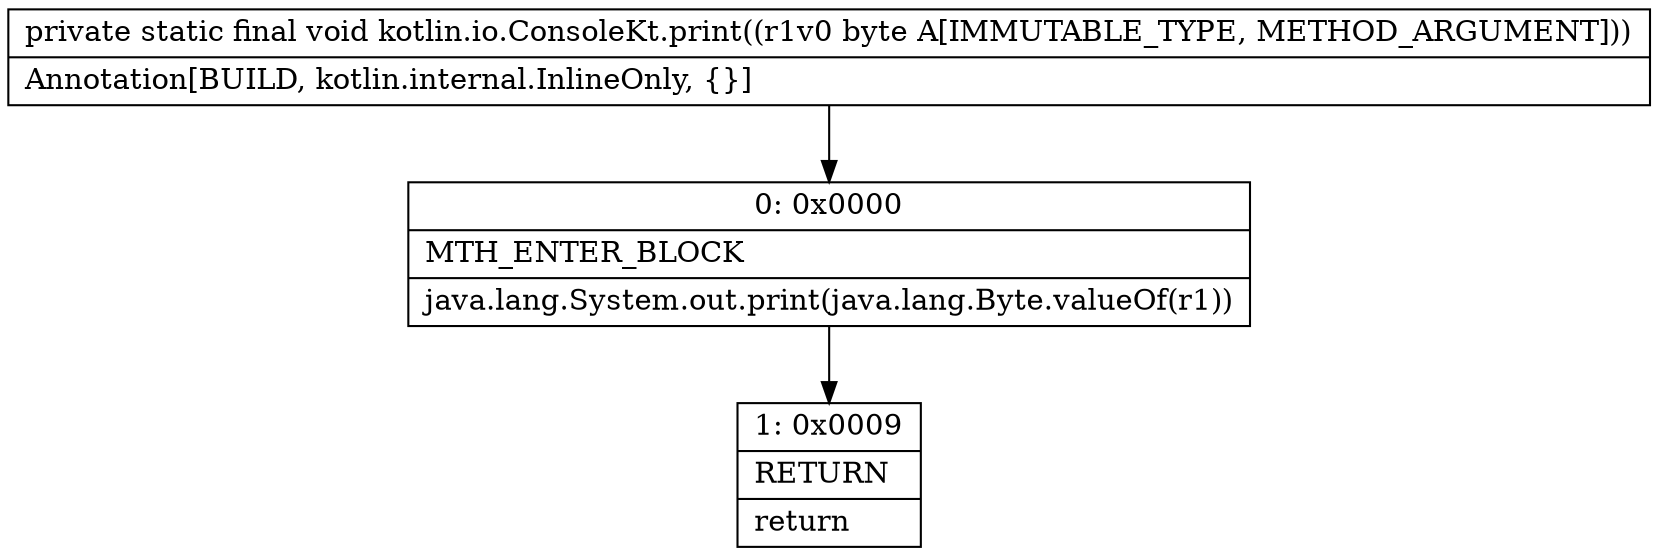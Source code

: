 digraph "CFG forkotlin.io.ConsoleKt.print(B)V" {
Node_0 [shape=record,label="{0\:\ 0x0000|MTH_ENTER_BLOCK\l|java.lang.System.out.print(java.lang.Byte.valueOf(r1))\l}"];
Node_1 [shape=record,label="{1\:\ 0x0009|RETURN\l|return\l}"];
MethodNode[shape=record,label="{private static final void kotlin.io.ConsoleKt.print((r1v0 byte A[IMMUTABLE_TYPE, METHOD_ARGUMENT]))  | Annotation[BUILD, kotlin.internal.InlineOnly, \{\}]\l}"];
MethodNode -> Node_0;
Node_0 -> Node_1;
}

